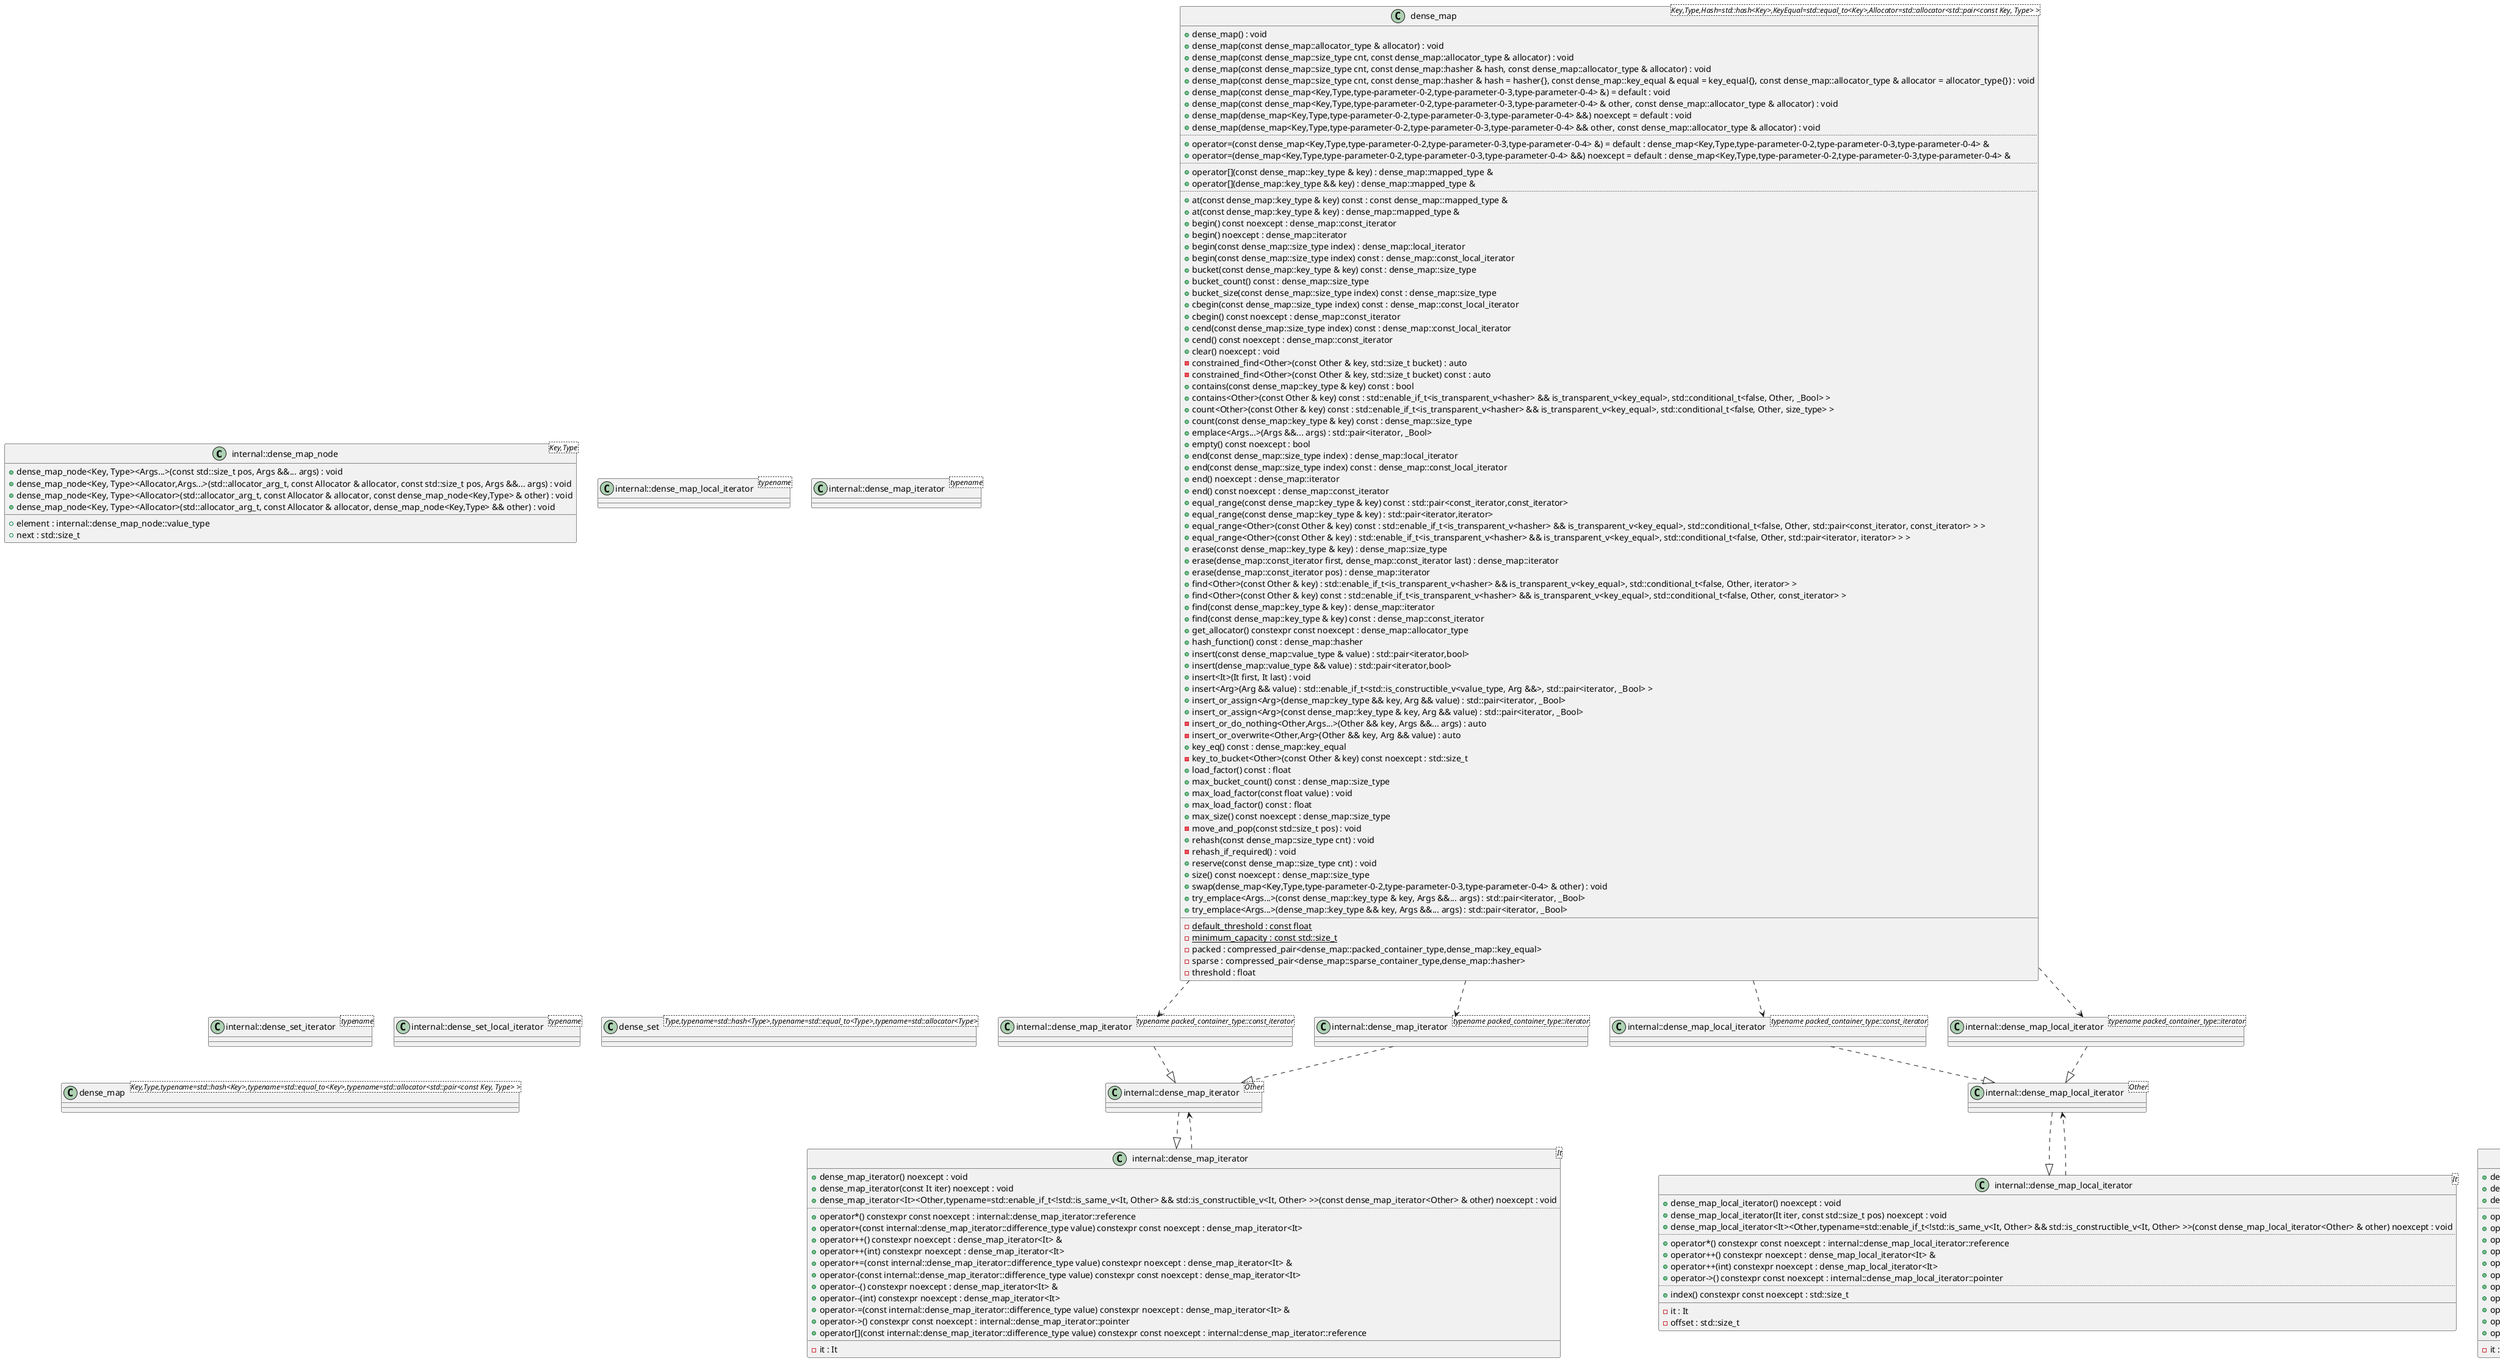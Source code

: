 @startuml
class "internal::dense_map_node<Key,Type>" as C_0001949040226502523653
class C_0001949040226502523653 [[https://github.com/skypjack/entt/blob/fef921132cae7588213d0f9bcd2fb9c8ffd8b7fc/src/entt/container/dense_map.hpp#L31{dense_map_node}]] {
+dense_map_node<Key, Type><Args...>(const std::size_t pos, Args &&... args) : void
+dense_map_node<Key, Type><Allocator,Args...>(std::allocator_arg_t, const Allocator & allocator, const std::size_t pos, Args &&... args) : void
+dense_map_node<Key, Type><Allocator>(std::allocator_arg_t, const Allocator & allocator, const dense_map_node<Key,Type> & other) : void
+dense_map_node<Key, Type><Allocator>(std::allocator_arg_t, const Allocator & allocator, dense_map_node<Key,Type> && other) : void
__
+element : internal::dense_map_node::value_type [[[https://github.com/skypjack/entt/blob/fef921132cae7588213d0f9bcd2fb9c8ffd8b7fc/src/entt/container/dense_map.hpp#L55{element}]]]
+next : std::size_t [[[https://github.com/skypjack/entt/blob/fef921132cae7588213d0f9bcd2fb9c8ffd8b7fc/src/entt/container/dense_map.hpp#L54{next}]]]
}
class "internal::dense_map_iterator<Other>" as C_0001376588142308052157
class C_0001376588142308052157 [[https://github.com/skypjack/entt/blob/fef921132cae7588213d0f9bcd2fb9c8ffd8b7fc/src/entt/container/dense_map.hpp#L59{dense_map_iterator}]] {
__
}
class "internal::dense_map_iterator<It>" as C_0000861079117123945586
class C_0000861079117123945586 [[https://github.com/skypjack/entt/blob/fef921132cae7588213d0f9bcd2fb9c8ffd8b7fc/src/entt/container/dense_map.hpp#L59{dense_map_iterator}]] {
+dense_map_iterator() noexcept : void [[[https://github.com/skypjack/entt/blob/fef921132cae7588213d0f9bcd2fb9c8ffd8b7fc/src/entt/container/dense_map.hpp#L73{dense_map_iterator}]]]
+dense_map_iterator(const It iter) noexcept : void [[[https://github.com/skypjack/entt/blob/fef921132cae7588213d0f9bcd2fb9c8ffd8b7fc/src/entt/container/dense_map.hpp#L76{dense_map_iterator}]]]
+dense_map_iterator<It><Other,typename=std::enable_if_t<!std::is_same_v<It, Other> && std::is_constructible_v<It, Other> >>(const dense_map_iterator<Other> & other) noexcept : void
..
+operator*() constexpr const noexcept : internal::dense_map_iterator::reference [[[https://github.com/skypjack/entt/blob/fef921132cae7588213d0f9bcd2fb9c8ffd8b7fc/src/entt/container/dense_map.hpp#L127{operator*}]]]
+operator+(const internal::dense_map_iterator::difference_type value) constexpr const noexcept : dense_map_iterator<It> [[[https://github.com/skypjack/entt/blob/fef921132cae7588213d0f9bcd2fb9c8ffd8b7fc/src/entt/container/dense_map.hpp#L106{operator+}]]]
+operator++() constexpr noexcept : dense_map_iterator<It> & [[[https://github.com/skypjack/entt/blob/fef921132cae7588213d0f9bcd2fb9c8ffd8b7fc/src/entt/container/dense_map.hpp#L83{operator++}]]]
+operator++(int) constexpr noexcept : dense_map_iterator<It> [[[https://github.com/skypjack/entt/blob/fef921132cae7588213d0f9bcd2fb9c8ffd8b7fc/src/entt/container/dense_map.hpp#L87{operator++}]]]
+operator+=(const internal::dense_map_iterator::difference_type value) constexpr noexcept : dense_map_iterator<It> & [[[https://github.com/skypjack/entt/blob/fef921132cae7588213d0f9bcd2fb9c8ffd8b7fc/src/entt/container/dense_map.hpp#L101{operator+=}]]]
+operator-(const internal::dense_map_iterator::difference_type value) constexpr const noexcept : dense_map_iterator<It> [[[https://github.com/skypjack/entt/blob/fef921132cae7588213d0f9bcd2fb9c8ffd8b7fc/src/entt/container/dense_map.hpp#L115{operator-}]]]
+operator--() constexpr noexcept : dense_map_iterator<It> & [[[https://github.com/skypjack/entt/blob/fef921132cae7588213d0f9bcd2fb9c8ffd8b7fc/src/entt/container/dense_map.hpp#L92{operator--}]]]
+operator--(int) constexpr noexcept : dense_map_iterator<It> [[[https://github.com/skypjack/entt/blob/fef921132cae7588213d0f9bcd2fb9c8ffd8b7fc/src/entt/container/dense_map.hpp#L96{operator--}]]]
+operator-=(const internal::dense_map_iterator::difference_type value) constexpr noexcept : dense_map_iterator<It> & [[[https://github.com/skypjack/entt/blob/fef921132cae7588213d0f9bcd2fb9c8ffd8b7fc/src/entt/container/dense_map.hpp#L111{operator-=}]]]
+operator->() constexpr const noexcept : internal::dense_map_iterator::pointer [[[https://github.com/skypjack/entt/blob/fef921132cae7588213d0f9bcd2fb9c8ffd8b7fc/src/entt/container/dense_map.hpp#L123{operator->}]]]
+operator[](const internal::dense_map_iterator::difference_type value) constexpr const noexcept : internal::dense_map_iterator::reference [[[https://github.com/skypjack/entt/blob/fef921132cae7588213d0f9bcd2fb9c8ffd8b7fc/src/entt/container/dense_map.hpp#L119{operator[]}]]]
__
-it : It [[[https://github.com/skypjack/entt/blob/fef921132cae7588213d0f9bcd2fb9c8ffd8b7fc/src/entt/container/dense_map.hpp#L141{it}]]]
}
class "internal::dense_map_local_iterator<Other>" as C_0000897312785691592656
class C_0000897312785691592656 [[https://github.com/skypjack/entt/blob/fef921132cae7588213d0f9bcd2fb9c8ffd8b7fc/src/entt/container/dense_map.hpp#L180{dense_map_local_iterator}]] {
__
}
class "internal::dense_map_local_iterator<It>" as C_0002151284549161307803
class C_0002151284549161307803 [[https://github.com/skypjack/entt/blob/fef921132cae7588213d0f9bcd2fb9c8ffd8b7fc/src/entt/container/dense_map.hpp#L180{dense_map_local_iterator}]] {
+dense_map_local_iterator() noexcept : void [[[https://github.com/skypjack/entt/blob/fef921132cae7588213d0f9bcd2fb9c8ffd8b7fc/src/entt/container/dense_map.hpp#L194{dense_map_local_iterator}]]]
+dense_map_local_iterator(It iter, const std::size_t pos) noexcept : void [[[https://github.com/skypjack/entt/blob/fef921132cae7588213d0f9bcd2fb9c8ffd8b7fc/src/entt/container/dense_map.hpp#L198{dense_map_local_iterator}]]]
+dense_map_local_iterator<It><Other,typename=std::enable_if_t<!std::is_same_v<It, Other> && std::is_constructible_v<It, Other> >>(const dense_map_local_iterator<Other> & other) noexcept : void
..
+operator*() constexpr const noexcept : internal::dense_map_local_iterator::reference [[[https://github.com/skypjack/entt/blob/fef921132cae7588213d0f9bcd2fb9c8ffd8b7fc/src/entt/container/dense_map.hpp#L220{operator*}]]]
+operator++() constexpr noexcept : dense_map_local_iterator<It> & [[[https://github.com/skypjack/entt/blob/fef921132cae7588213d0f9bcd2fb9c8ffd8b7fc/src/entt/container/dense_map.hpp#L207{operator++}]]]
+operator++(int) constexpr noexcept : dense_map_local_iterator<It> [[[https://github.com/skypjack/entt/blob/fef921132cae7588213d0f9bcd2fb9c8ffd8b7fc/src/entt/container/dense_map.hpp#L211{operator++}]]]
+operator->() constexpr const noexcept : internal::dense_map_local_iterator::pointer [[[https://github.com/skypjack/entt/blob/fef921132cae7588213d0f9bcd2fb9c8ffd8b7fc/src/entt/container/dense_map.hpp#L216{operator->}]]]
..
+index() constexpr const noexcept : std::size_t [[[https://github.com/skypjack/entt/blob/fef921132cae7588213d0f9bcd2fb9c8ffd8b7fc/src/entt/container/dense_map.hpp#L224{index}]]]
__
-it : It [[[https://github.com/skypjack/entt/blob/fef921132cae7588213d0f9bcd2fb9c8ffd8b7fc/src/entt/container/dense_map.hpp#L229{it}]]]
-offset : std::size_t [[[https://github.com/skypjack/entt/blob/fef921132cae7588213d0f9bcd2fb9c8ffd8b7fc/src/entt/container/dense_map.hpp#L230{offset}]]]
}
class "internal::dense_map_iterator<typename packed_container_type::const_iterator>" as C_0001653959084428336991
class C_0001653959084428336991 [[https://github.com/skypjack/entt/blob/fef921132cae7588213d0f9bcd2fb9c8ffd8b7fc/src/entt/container/dense_map.hpp#L59{dense_map_iterator}]] {
__
}
class "internal::dense_map_iterator<typename packed_container_type::iterator>" as C_0001467357144574951784
class C_0001467357144574951784 [[https://github.com/skypjack/entt/blob/fef921132cae7588213d0f9bcd2fb9c8ffd8b7fc/src/entt/container/dense_map.hpp#L59{dense_map_iterator}]] {
__
}
class "internal::dense_map_local_iterator<typename packed_container_type::const_iterator>" as C_0001059592200633017691
class C_0001059592200633017691 [[https://github.com/skypjack/entt/blob/fef921132cae7588213d0f9bcd2fb9c8ffd8b7fc/src/entt/container/dense_map.hpp#L180{dense_map_local_iterator}]] {
__
}
class "internal::dense_map_local_iterator<typename packed_container_type::iterator>" as C_0001333101687401183603
class C_0001333101687401183603 [[https://github.com/skypjack/entt/blob/fef921132cae7588213d0f9bcd2fb9c8ffd8b7fc/src/entt/container/dense_map.hpp#L180{dense_map_local_iterator}]] {
__
}
class "internal::dense_map_local_iterator<typename>" as C_0001638501202125067276
class C_0001638501202125067276 [[https://github.com/skypjack/entt/blob/fef921132cae7588213d0f9bcd2fb9c8ffd8b7fc/src/entt/container/dense_map.hpp#L182{dense_map_local_iterator}]] {
__
}
class "internal::dense_map_iterator<typename>" as C_0002138822504316417237
class C_0002138822504316417237 [[https://github.com/skypjack/entt/blob/fef921132cae7588213d0f9bcd2fb9c8ffd8b7fc/src/entt/container/dense_map.hpp#L61{dense_map_iterator}]] {
__
}
class "internal::dense_set_iterator<Other>" as C_0000049162385221685939
class C_0000049162385221685939 [[https://github.com/skypjack/entt/blob/fef921132cae7588213d0f9bcd2fb9c8ffd8b7fc/src/entt/container/dense_set.hpp#L30{dense_set_iterator}]] {
__
}
class "internal::dense_set_iterator<It>" as C_0002029187173053297188
class C_0002029187173053297188 [[https://github.com/skypjack/entt/blob/fef921132cae7588213d0f9bcd2fb9c8ffd8b7fc/src/entt/container/dense_set.hpp#L30{dense_set_iterator}]] {
+dense_set_iterator() noexcept : void [[[https://github.com/skypjack/entt/blob/fef921132cae7588213d0f9bcd2fb9c8ffd8b7fc/src/entt/container/dense_set.hpp#L41{dense_set_iterator}]]]
+dense_set_iterator(const It iter) noexcept : void [[[https://github.com/skypjack/entt/blob/fef921132cae7588213d0f9bcd2fb9c8ffd8b7fc/src/entt/container/dense_set.hpp#L44{dense_set_iterator}]]]
+dense_set_iterator<It><Other,typename=std::enable_if_t<!std::is_same_v<It, Other> && std::is_constructible_v<It, Other> >>(const dense_set_iterator<Other> & other) noexcept : void
..
+operator*() constexpr const noexcept : internal::dense_set_iterator::reference [[[https://github.com/skypjack/entt/blob/fef921132cae7588213d0f9bcd2fb9c8ffd8b7fc/src/entt/container/dense_set.hpp#L95{operator*}]]]
+operator+(const internal::dense_set_iterator::difference_type value) constexpr const noexcept : dense_set_iterator<It> [[[https://github.com/skypjack/entt/blob/fef921132cae7588213d0f9bcd2fb9c8ffd8b7fc/src/entt/container/dense_set.hpp#L74{operator+}]]]
+operator++() constexpr noexcept : dense_set_iterator<It> & [[[https://github.com/skypjack/entt/blob/fef921132cae7588213d0f9bcd2fb9c8ffd8b7fc/src/entt/container/dense_set.hpp#L51{operator++}]]]
+operator++(int) constexpr noexcept : dense_set_iterator<It> [[[https://github.com/skypjack/entt/blob/fef921132cae7588213d0f9bcd2fb9c8ffd8b7fc/src/entt/container/dense_set.hpp#L55{operator++}]]]
+operator+=(const internal::dense_set_iterator::difference_type value) constexpr noexcept : dense_set_iterator<It> & [[[https://github.com/skypjack/entt/blob/fef921132cae7588213d0f9bcd2fb9c8ffd8b7fc/src/entt/container/dense_set.hpp#L69{operator+=}]]]
+operator-(const internal::dense_set_iterator::difference_type value) constexpr const noexcept : dense_set_iterator<It> [[[https://github.com/skypjack/entt/blob/fef921132cae7588213d0f9bcd2fb9c8ffd8b7fc/src/entt/container/dense_set.hpp#L83{operator-}]]]
+operator--() constexpr noexcept : dense_set_iterator<It> & [[[https://github.com/skypjack/entt/blob/fef921132cae7588213d0f9bcd2fb9c8ffd8b7fc/src/entt/container/dense_set.hpp#L60{operator--}]]]
+operator--(int) constexpr noexcept : dense_set_iterator<It> [[[https://github.com/skypjack/entt/blob/fef921132cae7588213d0f9bcd2fb9c8ffd8b7fc/src/entt/container/dense_set.hpp#L64{operator--}]]]
+operator-=(const internal::dense_set_iterator::difference_type value) constexpr noexcept : dense_set_iterator<It> & [[[https://github.com/skypjack/entt/blob/fef921132cae7588213d0f9bcd2fb9c8ffd8b7fc/src/entt/container/dense_set.hpp#L79{operator-=}]]]
+operator->() constexpr const noexcept : internal::dense_set_iterator::pointer [[[https://github.com/skypjack/entt/blob/fef921132cae7588213d0f9bcd2fb9c8ffd8b7fc/src/entt/container/dense_set.hpp#L91{operator->}]]]
+operator[](const internal::dense_set_iterator::difference_type value) constexpr const noexcept : internal::dense_set_iterator::reference [[[https://github.com/skypjack/entt/blob/fef921132cae7588213d0f9bcd2fb9c8ffd8b7fc/src/entt/container/dense_set.hpp#L87{operator[]}]]]
__
-it : It [[[https://github.com/skypjack/entt/blob/fef921132cae7588213d0f9bcd2fb9c8ffd8b7fc/src/entt/container/dense_set.hpp#L109{it}]]]
}
class "internal::dense_set_local_iterator<Other>" as C_0000722665158129243283
class C_0000722665158129243283 [[https://github.com/skypjack/entt/blob/fef921132cae7588213d0f9bcd2fb9c8ffd8b7fc/src/entt/container/dense_set.hpp#L148{dense_set_local_iterator}]] {
__
}
class "internal::dense_set_local_iterator<It>" as C_0001736854889005654369
class C_0001736854889005654369 [[https://github.com/skypjack/entt/blob/fef921132cae7588213d0f9bcd2fb9c8ffd8b7fc/src/entt/container/dense_set.hpp#L148{dense_set_local_iterator}]] {
+dense_set_local_iterator() noexcept : void [[[https://github.com/skypjack/entt/blob/fef921132cae7588213d0f9bcd2fb9c8ffd8b7fc/src/entt/container/dense_set.hpp#L159{dense_set_local_iterator}]]]
+dense_set_local_iterator(It iter, const std::size_t pos) noexcept : void [[[https://github.com/skypjack/entt/blob/fef921132cae7588213d0f9bcd2fb9c8ffd8b7fc/src/entt/container/dense_set.hpp#L163{dense_set_local_iterator}]]]
+dense_set_local_iterator<It><Other,typename=std::enable_if_t<!std::is_same_v<It, Other> && std::is_constructible_v<It, Other> >>(const dense_set_local_iterator<Other> & other) noexcept : void
..
+operator*() constexpr const noexcept : internal::dense_set_local_iterator::reference [[[https://github.com/skypjack/entt/blob/fef921132cae7588213d0f9bcd2fb9c8ffd8b7fc/src/entt/container/dense_set.hpp#L185{operator*}]]]
+operator++() constexpr noexcept : dense_set_local_iterator<It> & [[[https://github.com/skypjack/entt/blob/fef921132cae7588213d0f9bcd2fb9c8ffd8b7fc/src/entt/container/dense_set.hpp#L172{operator++}]]]
+operator++(int) constexpr noexcept : dense_set_local_iterator<It> [[[https://github.com/skypjack/entt/blob/fef921132cae7588213d0f9bcd2fb9c8ffd8b7fc/src/entt/container/dense_set.hpp#L176{operator++}]]]
+operator->() constexpr const noexcept : internal::dense_set_local_iterator::pointer [[[https://github.com/skypjack/entt/blob/fef921132cae7588213d0f9bcd2fb9c8ffd8b7fc/src/entt/container/dense_set.hpp#L181{operator->}]]]
..
+index() constexpr const noexcept : std::size_t [[[https://github.com/skypjack/entt/blob/fef921132cae7588213d0f9bcd2fb9c8ffd8b7fc/src/entt/container/dense_set.hpp#L189{index}]]]
__
-it : It [[[https://github.com/skypjack/entt/blob/fef921132cae7588213d0f9bcd2fb9c8ffd8b7fc/src/entt/container/dense_set.hpp#L194{it}]]]
-offset : std::size_t [[[https://github.com/skypjack/entt/blob/fef921132cae7588213d0f9bcd2fb9c8ffd8b7fc/src/entt/container/dense_set.hpp#L195{offset}]]]
}
class "internal::dense_set_iterator<typename packed_container_type::const_iterator>" as C_0000560377495148252911
class C_0000560377495148252911 [[https://github.com/skypjack/entt/blob/fef921132cae7588213d0f9bcd2fb9c8ffd8b7fc/src/entt/container/dense_set.hpp#L30{dense_set_iterator}]] {
__
}
class "internal::dense_set_iterator<typename packed_container_type::iterator>" as C_0000152036747823538986
class C_0000152036747823538986 [[https://github.com/skypjack/entt/blob/fef921132cae7588213d0f9bcd2fb9c8ffd8b7fc/src/entt/container/dense_set.hpp#L30{dense_set_iterator}]] {
__
}
class "internal::dense_set_local_iterator<typename packed_container_type::const_iterator>" as C_0000412176680063565687
class C_0000412176680063565687 [[https://github.com/skypjack/entt/blob/fef921132cae7588213d0f9bcd2fb9c8ffd8b7fc/src/entt/container/dense_set.hpp#L148{dense_set_local_iterator}]] {
__
}
class "internal::dense_set_local_iterator<typename packed_container_type::iterator>" as C_0001477017809704643123
class C_0001477017809704643123 [[https://github.com/skypjack/entt/blob/fef921132cae7588213d0f9bcd2fb9c8ffd8b7fc/src/entt/container/dense_set.hpp#L148{dense_set_local_iterator}]] {
__
}
class "internal::dense_set_iterator<typename>" as C_0001565515217260524899
class C_0001565515217260524899 [[https://github.com/skypjack/entt/blob/fef921132cae7588213d0f9bcd2fb9c8ffd8b7fc/src/entt/container/dense_set.hpp#L32{dense_set_iterator}]] {
__
}
class "internal::dense_set_local_iterator<typename>" as C_0001656541682645832012
class C_0001656541682645832012 [[https://github.com/skypjack/entt/blob/fef921132cae7588213d0f9bcd2fb9c8ffd8b7fc/src/entt/container/dense_set.hpp#L150{dense_set_local_iterator}]] {
__
}
class "dense_map<Key,Type,Hash=std::hash<Key>,KeyEqual=std::equal_to<Key>,Allocator=std::allocator<std::pair<const Key, Type> >>" as C_0001073675684695097120
class C_0001073675684695097120 [[https://github.com/skypjack/entt/blob/fef921132cae7588213d0f9bcd2fb9c8ffd8b7fc/src/entt/container/dense_map.hpp#L264{dense_map}]] {
+dense_map() : void [[[https://github.com/skypjack/entt/blob/fef921132cae7588213d0f9bcd2fb9c8ffd8b7fc/src/entt/container/dense_map.hpp#L374{dense_map}]]]
+dense_map(const dense_map::allocator_type & allocator) : void [[[https://github.com/skypjack/entt/blob/fef921132cae7588213d0f9bcd2fb9c8ffd8b7fc/src/entt/container/dense_map.hpp#L381{dense_map}]]]
+dense_map(const dense_map::size_type cnt, const dense_map::allocator_type & allocator) : void [[[https://github.com/skypjack/entt/blob/fef921132cae7588213d0f9bcd2fb9c8ffd8b7fc/src/entt/container/dense_map.hpp#L390{dense_map}]]]
+dense_map(const dense_map::size_type cnt, const dense_map::hasher & hash, const dense_map::allocator_type & allocator) : void [[[https://github.com/skypjack/entt/blob/fef921132cae7588213d0f9bcd2fb9c8ffd8b7fc/src/entt/container/dense_map.hpp#L400{dense_map}]]]
+dense_map(const dense_map::size_type cnt, const dense_map::hasher & hash = hasher{}, const dense_map::key_equal & equal = key_equal{}, const dense_map::allocator_type & allocator = allocator_type{}) : void [[[https://github.com/skypjack/entt/blob/fef921132cae7588213d0f9bcd2fb9c8ffd8b7fc/src/entt/container/dense_map.hpp#L411{dense_map}]]]
+dense_map(const dense_map<Key,Type,type-parameter-0-2,type-parameter-0-3,type-parameter-0-4> &) = default : void [[[https://github.com/skypjack/entt/blob/fef921132cae7588213d0f9bcd2fb9c8ffd8b7fc/src/entt/container/dense_map.hpp#L419{dense_map}]]]
+dense_map(const dense_map<Key,Type,type-parameter-0-2,type-parameter-0-3,type-parameter-0-4> & other, const dense_map::allocator_type & allocator) : void [[[https://github.com/skypjack/entt/blob/fef921132cae7588213d0f9bcd2fb9c8ffd8b7fc/src/entt/container/dense_map.hpp#L426{dense_map}]]]
+dense_map(dense_map<Key,Type,type-parameter-0-2,type-parameter-0-3,type-parameter-0-4> &&) noexcept = default : void [[[https://github.com/skypjack/entt/blob/fef921132cae7588213d0f9bcd2fb9c8ffd8b7fc/src/entt/container/dense_map.hpp#L432{dense_map}]]]
+dense_map(dense_map<Key,Type,type-parameter-0-2,type-parameter-0-3,type-parameter-0-4> && other, const dense_map::allocator_type & allocator) : void [[[https://github.com/skypjack/entt/blob/fef921132cae7588213d0f9bcd2fb9c8ffd8b7fc/src/entt/container/dense_map.hpp#L439{dense_map}]]]
..
+operator=(const dense_map<Key,Type,type-parameter-0-2,type-parameter-0-3,type-parameter-0-4> &) = default : dense_map<Key,Type,type-parameter-0-2,type-parameter-0-3,type-parameter-0-4> & [[[https://github.com/skypjack/entt/blob/fef921132cae7588213d0f9bcd2fb9c8ffd8b7fc/src/entt/container/dense_map.hpp#L448{operator=}]]]
+operator=(dense_map<Key,Type,type-parameter-0-2,type-parameter-0-3,type-parameter-0-4> &&) noexcept = default : dense_map<Key,Type,type-parameter-0-2,type-parameter-0-3,type-parameter-0-4> & [[[https://github.com/skypjack/entt/blob/fef921132cae7588213d0f9bcd2fb9c8ffd8b7fc/src/entt/container/dense_map.hpp#L454{operator=}]]]
..
+operator[](const dense_map::key_type & key) : dense_map::mapped_type & [[[https://github.com/skypjack/entt/blob/fef921132cae7588213d0f9bcd2fb9c8ffd8b7fc/src/entt/container/dense_map.hpp#L738{operator[]}]]]
+operator[](dense_map::key_type && key) : dense_map::mapped_type & [[[https://github.com/skypjack/entt/blob/fef921132cae7588213d0f9bcd2fb9c8ffd8b7fc/src/entt/container/dense_map.hpp#L747{operator[]}]]]
..
+at(const dense_map::key_type & key) const : const dense_map::mapped_type & [[[https://github.com/skypjack/entt/blob/fef921132cae7588213d0f9bcd2fb9c8ffd8b7fc/src/entt/container/dense_map.hpp#L727{at}]]]
+at(const dense_map::key_type & key) : dense_map::mapped_type & [[[https://github.com/skypjack/entt/blob/fef921132cae7588213d0f9bcd2fb9c8ffd8b7fc/src/entt/container/dense_map.hpp#L720{at}]]]
+begin() const noexcept : dense_map::const_iterator [[[https://github.com/skypjack/entt/blob/fef921132cae7588213d0f9bcd2fb9c8ffd8b7fc/src/entt/container/dense_map.hpp#L477{begin}]]]
+begin() noexcept : dense_map::iterator [[[https://github.com/skypjack/entt/blob/fef921132cae7588213d0f9bcd2fb9c8ffd8b7fc/src/entt/container/dense_map.hpp#L482{begin}]]]
+begin(const dense_map::size_type index) : dense_map::local_iterator [[[https://github.com/skypjack/entt/blob/fef921132cae7588213d0f9bcd2fb9c8ffd8b7fc/src/entt/container/dense_map.hpp#L893{begin}]]]
+begin(const dense_map::size_type index) const : dense_map::const_local_iterator [[[https://github.com/skypjack/entt/blob/fef921132cae7588213d0f9bcd2fb9c8ffd8b7fc/src/entt/container/dense_map.hpp#L884{begin}]]]
+bucket(const dense_map::key_type & key) const : dense_map::size_type [[[https://github.com/skypjack/entt/blob/fef921132cae7588213d0f9bcd2fb9c8ffd8b7fc/src/entt/container/dense_map.hpp#L954{bucket}]]]
+bucket_count() const : dense_map::size_type [[[https://github.com/skypjack/entt/blob/fef921132cae7588213d0f9bcd2fb9c8ffd8b7fc/src/entt/container/dense_map.hpp#L928{bucket_count}]]]
+bucket_size(const dense_map::size_type index) const : dense_map::size_type [[[https://github.com/skypjack/entt/blob/fef921132cae7588213d0f9bcd2fb9c8ffd8b7fc/src/entt/container/dense_map.hpp#L945{bucket_size}]]]
+cbegin(const dense_map::size_type index) const : dense_map::const_local_iterator [[[https://github.com/skypjack/entt/blob/fef921132cae7588213d0f9bcd2fb9c8ffd8b7fc/src/entt/container/dense_map.hpp#L875{cbegin}]]]
+cbegin() const noexcept : dense_map::const_iterator [[[https://github.com/skypjack/entt/blob/fef921132cae7588213d0f9bcd2fb9c8ffd8b7fc/src/entt/container/dense_map.hpp#L472{cbegin}]]]
+cend(const dense_map::size_type index) const : dense_map::const_local_iterator [[[https://github.com/skypjack/entt/blob/fef921132cae7588213d0f9bcd2fb9c8ffd8b7fc/src/entt/container/dense_map.hpp#L902{cend}]]]
+cend() const noexcept : dense_map::const_iterator [[[https://github.com/skypjack/entt/blob/fef921132cae7588213d0f9bcd2fb9c8ffd8b7fc/src/entt/container/dense_map.hpp#L496{cend}]]]
+clear() noexcept : void [[[https://github.com/skypjack/entt/blob/fef921132cae7588213d0f9bcd2fb9c8ffd8b7fc/src/entt/container/dense_map.hpp#L535{clear}]]]
-constrained_find<Other>(const Other & key, std::size_t bucket) : auto
-constrained_find<Other>(const Other & key, std::size_t bucket) const : auto
+contains(const dense_map::key_type & key) const : bool [[[https://github.com/skypjack/entt/blob/fef921132cae7588213d0f9bcd2fb9c8ffd8b7fc/src/entt/container/dense_map.hpp#L853{contains}]]]
+contains<Other>(const Other & key) const : std::enable_if_t<is_transparent_v<hasher> && is_transparent_v<key_equal>, std::conditional_t<false, Other, _Bool> >
+count<Other>(const Other & key) const : std::enable_if_t<is_transparent_v<hasher> && is_transparent_v<key_equal>, std::conditional_t<false, Other, size_type> >
+count(const dense_map::key_type & key) const : dense_map::size_type [[[https://github.com/skypjack/entt/blob/fef921132cae7588213d0f9bcd2fb9c8ffd8b7fc/src/entt/container/dense_map.hpp#L756{count}]]]
+emplace<Args...>(Args &&... args) : std::pair<iterator, _Bool>
+empty() const noexcept : bool [[[https://github.com/skypjack/entt/blob/fef921132cae7588213d0f9bcd2fb9c8ffd8b7fc/src/entt/container/dense_map.hpp#L514{empty}]]]
+end(const dense_map::size_type index) : dense_map::local_iterator [[[https://github.com/skypjack/entt/blob/fef921132cae7588213d0f9bcd2fb9c8ffd8b7fc/src/entt/container/dense_map.hpp#L920{end}]]]
+end(const dense_map::size_type index) const : dense_map::const_local_iterator [[[https://github.com/skypjack/entt/blob/fef921132cae7588213d0f9bcd2fb9c8ffd8b7fc/src/entt/container/dense_map.hpp#L911{end}]]]
+end() noexcept : dense_map::iterator [[[https://github.com/skypjack/entt/blob/fef921132cae7588213d0f9bcd2fb9c8ffd8b7fc/src/entt/container/dense_map.hpp#L506{end}]]]
+end() const noexcept : dense_map::const_iterator [[[https://github.com/skypjack/entt/blob/fef921132cae7588213d0f9bcd2fb9c8ffd8b7fc/src/entt/container/dense_map.hpp#L501{end}]]]
+equal_range(const dense_map::key_type & key) const : std::pair<const_iterator,const_iterator> [[[https://github.com/skypjack/entt/blob/fef921132cae7588213d0f9bcd2fb9c8ffd8b7fc/src/entt/container/dense_map.hpp#L820{equal_range}]]]
+equal_range(const dense_map::key_type & key) : std::pair<iterator,iterator> [[[https://github.com/skypjack/entt/blob/fef921132cae7588213d0f9bcd2fb9c8ffd8b7fc/src/entt/container/dense_map.hpp#L814{equal_range}]]]
+equal_range<Other>(const Other & key) const : std::enable_if_t<is_transparent_v<hasher> && is_transparent_v<key_equal>, std::conditional_t<false, Other, std::pair<const_iterator, const_iterator> > >
+equal_range<Other>(const Other & key) : std::enable_if_t<is_transparent_v<hasher> && is_transparent_v<key_equal>, std::conditional_t<false, Other, std::pair<iterator, iterator> > >
+erase(const dense_map::key_type & key) : dense_map::size_type [[[https://github.com/skypjack/entt/blob/fef921132cae7588213d0f9bcd2fb9c8ffd8b7fc/src/entt/container/dense_map.hpp#L691{erase}]]]
+erase(dense_map::const_iterator first, dense_map::const_iterator last) : dense_map::iterator [[[https://github.com/skypjack/entt/blob/fef921132cae7588213d0f9bcd2fb9c8ffd8b7fc/src/entt/container/dense_map.hpp#L676{erase}]]]
+erase(dense_map::const_iterator pos) : dense_map::iterator [[[https://github.com/skypjack/entt/blob/fef921132cae7588213d0f9bcd2fb9c8ffd8b7fc/src/entt/container/dense_map.hpp#L664{erase}]]]
+find<Other>(const Other & key) : std::enable_if_t<is_transparent_v<hasher> && is_transparent_v<key_equal>, std::conditional_t<false, Other, iterator> >
+find<Other>(const Other & key) const : std::enable_if_t<is_transparent_v<hasher> && is_transparent_v<key_equal>, std::conditional_t<false, Other, const_iterator> >
+find(const dense_map::key_type & key) : dense_map::iterator [[[https://github.com/skypjack/entt/blob/fef921132cae7588213d0f9bcd2fb9c8ffd8b7fc/src/entt/container/dense_map.hpp#L778{find}]]]
+find(const dense_map::key_type & key) const : dense_map::const_iterator [[[https://github.com/skypjack/entt/blob/fef921132cae7588213d0f9bcd2fb9c8ffd8b7fc/src/entt/container/dense_map.hpp#L783{find}]]]
+get_allocator() constexpr const noexcept : dense_map::allocator_type [[[https://github.com/skypjack/entt/blob/fef921132cae7588213d0f9bcd2fb9c8ffd8b7fc/src/entt/container/dense_map.hpp#L460{get_allocator}]]]
+hash_function() const : dense_map::hasher [[[https://github.com/skypjack/entt/blob/fef921132cae7588213d0f9bcd2fb9c8ffd8b7fc/src/entt/container/dense_map.hpp#L1022{hash_function}]]]
+insert(const dense_map::value_type & value) : std::pair<iterator,bool> [[[https://github.com/skypjack/entt/blob/fef921132cae7588213d0f9bcd2fb9c8ffd8b7fc/src/entt/container/dense_map.hpp#L548{insert}]]]
+insert(dense_map::value_type && value) : std::pair<iterator,bool> [[[https://github.com/skypjack/entt/blob/fef921132cae7588213d0f9bcd2fb9c8ffd8b7fc/src/entt/container/dense_map.hpp#L553{insert}]]]
+insert<It>(It first, It last) : void
+insert<Arg>(Arg && value) : std::enable_if_t<std::is_constructible_v<value_type, Arg &&>, std::pair<iterator, _Bool> >
+insert_or_assign<Arg>(dense_map::key_type && key, Arg && value) : std::pair<iterator, _Bool>
+insert_or_assign<Arg>(const dense_map::key_type & key, Arg && value) : std::pair<iterator, _Bool>
-insert_or_do_nothing<Other,Args...>(Other && key, Args &&... args) : auto
-insert_or_overwrite<Other,Arg>(Other && key, Arg && value) : auto
+key_eq() const : dense_map::key_equal [[[https://github.com/skypjack/entt/blob/fef921132cae7588213d0f9bcd2fb9c8ffd8b7fc/src/entt/container/dense_map.hpp#L1030{key_eq}]]]
-key_to_bucket<Other>(const Other & key) const noexcept : std::size_t
+load_factor() const : float [[[https://github.com/skypjack/entt/blob/fef921132cae7588213d0f9bcd2fb9c8ffd8b7fc/src/entt/container/dense_map.hpp#L962{load_factor}]]]
+max_bucket_count() const : dense_map::size_type [[[https://github.com/skypjack/entt/blob/fef921132cae7588213d0f9bcd2fb9c8ffd8b7fc/src/entt/container/dense_map.hpp#L936{max_bucket_count}]]]
+max_load_factor(const float value) : void [[[https://github.com/skypjack/entt/blob/fef921132cae7588213d0f9bcd2fb9c8ffd8b7fc/src/entt/container/dense_map.hpp#L978{max_load_factor}]]]
+max_load_factor() const : float [[[https://github.com/skypjack/entt/blob/fef921132cae7588213d0f9bcd2fb9c8ffd8b7fc/src/entt/container/dense_map.hpp#L970{max_load_factor}]]]
+max_size() const noexcept : dense_map::size_type [[[https://github.com/skypjack/entt/blob/fef921132cae7588213d0f9bcd2fb9c8ffd8b7fc/src/entt/container/dense_map.hpp#L530{max_size}]]]
-move_and_pop(const std::size_t pos) : void [[[https://github.com/skypjack/entt/blob/fef921132cae7588213d0f9bcd2fb9c8ffd8b7fc/src/entt/container/dense_map.hpp#L332{move_and_pop}]]]
+rehash(const dense_map::size_type cnt) : void [[[https://github.com/skypjack/entt/blob/fef921132cae7588213d0f9bcd2fb9c8ffd8b7fc/src/entt/container/dense_map.hpp#L989{rehash}]]]
-rehash_if_required() : void [[[https://github.com/skypjack/entt/blob/fef921132cae7588213d0f9bcd2fb9c8ffd8b7fc/src/entt/container/dense_map.hpp#L343{rehash_if_required}]]]
+reserve(const dense_map::size_type cnt) : void [[[https://github.com/skypjack/entt/blob/fef921132cae7588213d0f9bcd2fb9c8ffd8b7fc/src/entt/container/dense_map.hpp#L1013{reserve}]]]
+size() const noexcept : dense_map::size_type [[[https://github.com/skypjack/entt/blob/fef921132cae7588213d0f9bcd2fb9c8ffd8b7fc/src/entt/container/dense_map.hpp#L522{size}]]]
+swap(dense_map<Key,Type,type-parameter-0-2,type-parameter-0-3,type-parameter-0-4> & other) : void [[[https://github.com/skypjack/entt/blob/fef921132cae7588213d0f9bcd2fb9c8ffd8b7fc/src/entt/container/dense_map.hpp#L708{swap}]]]
+try_emplace<Args...>(const dense_map::key_type & key, Args &&... args) : std::pair<iterator, _Bool>
+try_emplace<Args...>(dense_map::key_type && key, Args &&... args) : std::pair<iterator, _Bool>
__
{static} -default_threshold : const float [[[https://github.com/skypjack/entt/blob/fef921132cae7588213d0f9bcd2fb9c8ffd8b7fc/src/entt/container/dense_map.hpp#L265{default_threshold}]]]
{static} -minimum_capacity : const std::size_t [[[https://github.com/skypjack/entt/blob/fef921132cae7588213d0f9bcd2fb9c8ffd8b7fc/src/entt/container/dense_map.hpp#L266{minimum_capacity}]]]
-packed : compressed_pair<dense_map::packed_container_type,dense_map::key_equal> [[[https://github.com/skypjack/entt/blob/fef921132cae7588213d0f9bcd2fb9c8ffd8b7fc/src/entt/container/dense_map.hpp#L1036{packed}]]]
-sparse : compressed_pair<dense_map::sparse_container_type,dense_map::hasher> [[[https://github.com/skypjack/entt/blob/fef921132cae7588213d0f9bcd2fb9c8ffd8b7fc/src/entt/container/dense_map.hpp#L1035{sparse}]]]
-threshold : float [[[https://github.com/skypjack/entt/blob/fef921132cae7588213d0f9bcd2fb9c8ffd8b7fc/src/entt/container/dense_map.hpp#L1037{threshold}]]]
}
class "dense_set<Type,typename=std::hash<Type>,typename=std::equal_to<Type>,typename=std::allocator<Type>>" as C_0002013462517635721608
class C_0002013462517635721608 [[https://github.com/skypjack/entt/blob/fef921132cae7588213d0f9bcd2fb9c8ffd8b7fc/src/entt/container/fwd.hpp#L22{dense_set}]] {
__
}
class "dense_map<Key,Type,typename=std::hash<Key>,typename=std::equal_to<Key>,typename=std::allocator<std::pair<const Key, Type> >>" as C_0002133693157975512401
class C_0002133693157975512401 [[https://github.com/skypjack/entt/blob/fef921132cae7588213d0f9bcd2fb9c8ffd8b7fc/src/entt/container/fwd.hpp#L15{dense_map}]] {
__
}
class "dense_set<Type,Hash=std::hash<Type>,KeyEqual=std::equal_to<Type>,Allocator=std::allocator<Type>>" as C_0001428356275870265271
class C_0001428356275870265271 [[https://github.com/skypjack/entt/blob/fef921132cae7588213d0f9bcd2fb9c8ffd8b7fc/src/entt/container/dense_set.hpp#L228{dense_set}]] {
+dense_set() : void [[[https://github.com/skypjack/entt/blob/fef921132cae7588213d0f9bcd2fb9c8ffd8b7fc/src/entt/container/dense_set.hpp#L320{dense_set}]]]
+dense_set(const dense_set::allocator_type & allocator) : void [[[https://github.com/skypjack/entt/blob/fef921132cae7588213d0f9bcd2fb9c8ffd8b7fc/src/entt/container/dense_set.hpp#L327{dense_set}]]]
+dense_set(const dense_set::size_type cnt, const dense_set::allocator_type & allocator) : void [[[https://github.com/skypjack/entt/blob/fef921132cae7588213d0f9bcd2fb9c8ffd8b7fc/src/entt/container/dense_set.hpp#L336{dense_set}]]]
+dense_set(const dense_set::size_type cnt, const dense_set::hasher & hash, const dense_set::allocator_type & allocator) : void [[[https://github.com/skypjack/entt/blob/fef921132cae7588213d0f9bcd2fb9c8ffd8b7fc/src/entt/container/dense_set.hpp#L346{dense_set}]]]
+dense_set(const dense_set::size_type cnt, const dense_set::hasher & hash = hasher{}, const dense_set::key_equal & equal = key_equal{}, const dense_set::allocator_type & allocator = allocator_type{}) : void [[[https://github.com/skypjack/entt/blob/fef921132cae7588213d0f9bcd2fb9c8ffd8b7fc/src/entt/container/dense_set.hpp#L357{dense_set}]]]
+dense_set(const dense_set<Type,type-parameter-0-1,type-parameter-0-2,type-parameter-0-3> &) = default : void [[[https://github.com/skypjack/entt/blob/fef921132cae7588213d0f9bcd2fb9c8ffd8b7fc/src/entt/container/dense_set.hpp#L365{dense_set}]]]
+dense_set(const dense_set<Type,type-parameter-0-1,type-parameter-0-2,type-parameter-0-3> & other, const dense_set::allocator_type & allocator) : void [[[https://github.com/skypjack/entt/blob/fef921132cae7588213d0f9bcd2fb9c8ffd8b7fc/src/entt/container/dense_set.hpp#L372{dense_set}]]]
+dense_set(dense_set<Type,type-parameter-0-1,type-parameter-0-2,type-parameter-0-3> &&) noexcept = default : void [[[https://github.com/skypjack/entt/blob/fef921132cae7588213d0f9bcd2fb9c8ffd8b7fc/src/entt/container/dense_set.hpp#L378{dense_set}]]]
+dense_set(dense_set<Type,type-parameter-0-1,type-parameter-0-2,type-parameter-0-3> && other, const dense_set::allocator_type & allocator) : void [[[https://github.com/skypjack/entt/blob/fef921132cae7588213d0f9bcd2fb9c8ffd8b7fc/src/entt/container/dense_set.hpp#L385{dense_set}]]]
..
+operator=(const dense_set<Type,type-parameter-0-1,type-parameter-0-2,type-parameter-0-3> &) = default : dense_set<Type,type-parameter-0-1,type-parameter-0-2,type-parameter-0-3> & [[[https://github.com/skypjack/entt/blob/fef921132cae7588213d0f9bcd2fb9c8ffd8b7fc/src/entt/container/dense_set.hpp#L394{operator=}]]]
+operator=(dense_set<Type,type-parameter-0-1,type-parameter-0-2,type-parameter-0-3> &&) noexcept = default : dense_set<Type,type-parameter-0-1,type-parameter-0-2,type-parameter-0-3> & [[[https://github.com/skypjack/entt/blob/fef921132cae7588213d0f9bcd2fb9c8ffd8b7fc/src/entt/container/dense_set.hpp#L400{operator=}]]]
..
+begin() const noexcept : dense_set::const_iterator [[[https://github.com/skypjack/entt/blob/fef921132cae7588213d0f9bcd2fb9c8ffd8b7fc/src/entt/container/dense_set.hpp#L423{begin}]]]
+begin() noexcept : dense_set::iterator [[[https://github.com/skypjack/entt/blob/fef921132cae7588213d0f9bcd2fb9c8ffd8b7fc/src/entt/container/dense_set.hpp#L428{begin}]]]
+begin(const dense_set::size_type index) : dense_set::local_iterator [[[https://github.com/skypjack/entt/blob/fef921132cae7588213d0f9bcd2fb9c8ffd8b7fc/src/entt/container/dense_set.hpp#L746{begin}]]]
+begin(const dense_set::size_type index) const : dense_set::const_local_iterator [[[https://github.com/skypjack/entt/blob/fef921132cae7588213d0f9bcd2fb9c8ffd8b7fc/src/entt/container/dense_set.hpp#L737{begin}]]]
+bucket(const dense_set::value_type & value) const : dense_set::size_type [[[https://github.com/skypjack/entt/blob/fef921132cae7588213d0f9bcd2fb9c8ffd8b7fc/src/entt/container/dense_set.hpp#L807{bucket}]]]
+bucket_count() const : dense_set::size_type [[[https://github.com/skypjack/entt/blob/fef921132cae7588213d0f9bcd2fb9c8ffd8b7fc/src/entt/container/dense_set.hpp#L781{bucket_count}]]]
+bucket_size(const dense_set::size_type index) const : dense_set::size_type [[[https://github.com/skypjack/entt/blob/fef921132cae7588213d0f9bcd2fb9c8ffd8b7fc/src/entt/container/dense_set.hpp#L798{bucket_size}]]]
+cbegin() const noexcept : dense_set::const_iterator [[[https://github.com/skypjack/entt/blob/fef921132cae7588213d0f9bcd2fb9c8ffd8b7fc/src/entt/container/dense_set.hpp#L418{cbegin}]]]
+cbegin(const dense_set::size_type index) const : dense_set::const_local_iterator [[[https://github.com/skypjack/entt/blob/fef921132cae7588213d0f9bcd2fb9c8ffd8b7fc/src/entt/container/dense_set.hpp#L728{cbegin}]]]
+cend() const noexcept : dense_set::const_iterator [[[https://github.com/skypjack/entt/blob/fef921132cae7588213d0f9bcd2fb9c8ffd8b7fc/src/entt/container/dense_set.hpp#L442{cend}]]]
+cend(const dense_set::size_type index) const : dense_set::const_local_iterator [[[https://github.com/skypjack/entt/blob/fef921132cae7588213d0f9bcd2fb9c8ffd8b7fc/src/entt/container/dense_set.hpp#L755{cend}]]]
+clear() noexcept : void [[[https://github.com/skypjack/entt/blob/fef921132cae7588213d0f9bcd2fb9c8ffd8b7fc/src/entt/container/dense_set.hpp#L481{clear}]]]
-constrained_find<Other>(const Other & value, std::size_t bucket) const : auto
-constrained_find<Other>(const Other & value, std::size_t bucket) : auto
+contains<Other>(const Other & value) const : std::enable_if_t<is_transparent_v<hasher> && is_transparent_v<key_equal>, std::conditional_t<false, Other, _Bool> >
+contains(const dense_set::value_type & value) const : bool [[[https://github.com/skypjack/entt/blob/fef921132cae7588213d0f9bcd2fb9c8ffd8b7fc/src/entt/container/dense_set.hpp#L706{contains}]]]
+count(const dense_set::value_type & key) const : dense_set::size_type [[[https://github.com/skypjack/entt/blob/fef921132cae7588213d0f9bcd2fb9c8ffd8b7fc/src/entt/container/dense_set.hpp#L610{count}]]]
+count<Other>(const Other & key) const : std::enable_if_t<is_transparent_v<hasher> && is_transparent_v<key_equal>, std::conditional_t<false, Other, size_type> >
+emplace<Args...>(Args &&... args) : std::pair<iterator, _Bool>
+empty() const noexcept : bool [[[https://github.com/skypjack/entt/blob/fef921132cae7588213d0f9bcd2fb9c8ffd8b7fc/src/entt/container/dense_set.hpp#L460{empty}]]]
+end() const noexcept : dense_set::const_iterator [[[https://github.com/skypjack/entt/blob/fef921132cae7588213d0f9bcd2fb9c8ffd8b7fc/src/entt/container/dense_set.hpp#L447{end}]]]
+end() noexcept : dense_set::iterator [[[https://github.com/skypjack/entt/blob/fef921132cae7588213d0f9bcd2fb9c8ffd8b7fc/src/entt/container/dense_set.hpp#L452{end}]]]
+end(const dense_set::size_type index) : dense_set::local_iterator [[[https://github.com/skypjack/entt/blob/fef921132cae7588213d0f9bcd2fb9c8ffd8b7fc/src/entt/container/dense_set.hpp#L773{end}]]]
+end(const dense_set::size_type index) const : dense_set::const_local_iterator [[[https://github.com/skypjack/entt/blob/fef921132cae7588213d0f9bcd2fb9c8ffd8b7fc/src/entt/container/dense_set.hpp#L764{end}]]]
+equal_range<Other>(const Other & value) const : std::enable_if_t<is_transparent_v<hasher> && is_transparent_v<key_equal>, std::conditional_t<false, Other, std::pair<const_iterator, const_iterator> > >
+equal_range(const dense_set::value_type & value) : std::pair<iterator,iterator> [[[https://github.com/skypjack/entt/blob/fef921132cae7588213d0f9bcd2fb9c8ffd8b7fc/src/entt/container/dense_set.hpp#L667{equal_range}]]]
+equal_range(const dense_set::value_type & value) const : std::pair<const_iterator,const_iterator> [[[https://github.com/skypjack/entt/blob/fef921132cae7588213d0f9bcd2fb9c8ffd8b7fc/src/entt/container/dense_set.hpp#L673{equal_range}]]]
+equal_range<Other>(const Other & value) : std::enable_if_t<is_transparent_v<hasher> && is_transparent_v<key_equal>, std::conditional_t<false, Other, std::pair<iterator, iterator> > >
+erase(const dense_set::value_type & value) : dense_set::size_type [[[https://github.com/skypjack/entt/blob/fef921132cae7588213d0f9bcd2fb9c8ffd8b7fc/src/entt/container/dense_set.hpp#L581{erase}]]]
+erase(dense_set::const_iterator first, dense_set::const_iterator last) : dense_set::iterator [[[https://github.com/skypjack/entt/blob/fef921132cae7588213d0f9bcd2fb9c8ffd8b7fc/src/entt/container/dense_set.hpp#L566{erase}]]]
+erase(dense_set::const_iterator pos) : dense_set::iterator [[[https://github.com/skypjack/entt/blob/fef921132cae7588213d0f9bcd2fb9c8ffd8b7fc/src/entt/container/dense_set.hpp#L554{erase}]]]
+find<Other>(const Other & value) const : std::enable_if_t<is_transparent_v<hasher> && is_transparent_v<key_equal>, std::conditional_t<false, Other, const_iterator> >
+find<Other>(const Other & value) : std::enable_if_t<is_transparent_v<hasher> && is_transparent_v<key_equal>, std::conditional_t<false, Other, iterator> >
+find(const dense_set::value_type & value) const : dense_set::const_iterator [[[https://github.com/skypjack/entt/blob/fef921132cae7588213d0f9bcd2fb9c8ffd8b7fc/src/entt/container/dense_set.hpp#L637{find}]]]
+find(const dense_set::value_type & value) : dense_set::iterator [[[https://github.com/skypjack/entt/blob/fef921132cae7588213d0f9bcd2fb9c8ffd8b7fc/src/entt/container/dense_set.hpp#L632{find}]]]
+get_allocator() constexpr const noexcept : dense_set::allocator_type [[[https://github.com/skypjack/entt/blob/fef921132cae7588213d0f9bcd2fb9c8ffd8b7fc/src/entt/container/dense_set.hpp#L406{get_allocator}]]]
+hash_function() const : dense_set::hasher [[[https://github.com/skypjack/entt/blob/fef921132cae7588213d0f9bcd2fb9c8ffd8b7fc/src/entt/container/dense_set.hpp#L875{hash_function}]]]
+insert(const dense_set::value_type & value) : std::pair<iterator,bool> [[[https://github.com/skypjack/entt/blob/fef921132cae7588213d0f9bcd2fb9c8ffd8b7fc/src/entt/container/dense_set.hpp#L494{insert}]]]
+insert(dense_set::value_type && value) : std::pair<iterator,bool> [[[https://github.com/skypjack/entt/blob/fef921132cae7588213d0f9bcd2fb9c8ffd8b7fc/src/entt/container/dense_set.hpp#L499{insert}]]]
+insert<It>(It first, It last) : void
-insert_or_do_nothing<Other>(Other && value) : auto
+key_eq() const : dense_set::key_equal [[[https://github.com/skypjack/entt/blob/fef921132cae7588213d0f9bcd2fb9c8ffd8b7fc/src/entt/container/dense_set.hpp#L883{key_eq}]]]
+load_factor() const : float [[[https://github.com/skypjack/entt/blob/fef921132cae7588213d0f9bcd2fb9c8ffd8b7fc/src/entt/container/dense_set.hpp#L815{load_factor}]]]
+max_bucket_count() const : dense_set::size_type [[[https://github.com/skypjack/entt/blob/fef921132cae7588213d0f9bcd2fb9c8ffd8b7fc/src/entt/container/dense_set.hpp#L789{max_bucket_count}]]]
+max_load_factor(const float value) : void [[[https://github.com/skypjack/entt/blob/fef921132cae7588213d0f9bcd2fb9c8ffd8b7fc/src/entt/container/dense_set.hpp#L831{max_load_factor}]]]
+max_load_factor() const : float [[[https://github.com/skypjack/entt/blob/fef921132cae7588213d0f9bcd2fb9c8ffd8b7fc/src/entt/container/dense_set.hpp#L823{max_load_factor}]]]
+max_size() const noexcept : dense_set::size_type [[[https://github.com/skypjack/entt/blob/fef921132cae7588213d0f9bcd2fb9c8ffd8b7fc/src/entt/container/dense_set.hpp#L476{max_size}]]]
-move_and_pop(const std::size_t pos) : void [[[https://github.com/skypjack/entt/blob/fef921132cae7588213d0f9bcd2fb9c8ffd8b7fc/src/entt/container/dense_set.hpp#L280{move_and_pop}]]]
+rehash(const dense_set::size_type cnt) : void [[[https://github.com/skypjack/entt/blob/fef921132cae7588213d0f9bcd2fb9c8ffd8b7fc/src/entt/container/dense_set.hpp#L842{rehash}]]]
-rehash_if_required() : void [[[https://github.com/skypjack/entt/blob/fef921132cae7588213d0f9bcd2fb9c8ffd8b7fc/src/entt/container/dense_set.hpp#L291{rehash_if_required}]]]
+reserve(const dense_set::size_type cnt) : void [[[https://github.com/skypjack/entt/blob/fef921132cae7588213d0f9bcd2fb9c8ffd8b7fc/src/entt/container/dense_set.hpp#L866{reserve}]]]
+size() const noexcept : dense_set::size_type [[[https://github.com/skypjack/entt/blob/fef921132cae7588213d0f9bcd2fb9c8ffd8b7fc/src/entt/container/dense_set.hpp#L468{size}]]]
+swap(dense_set<Type,type-parameter-0-1,type-parameter-0-2,type-parameter-0-3> & other) : void [[[https://github.com/skypjack/entt/blob/fef921132cae7588213d0f9bcd2fb9c8ffd8b7fc/src/entt/container/dense_set.hpp#L598{swap}]]]
-value_to_bucket<Other>(const Other & value) const noexcept : std::size_t
__
{static} -default_threshold : const float [[[https://github.com/skypjack/entt/blob/fef921132cae7588213d0f9bcd2fb9c8ffd8b7fc/src/entt/container/dense_set.hpp#L229{default_threshold}]]]
{static} -minimum_capacity : const std::size_t [[[https://github.com/skypjack/entt/blob/fef921132cae7588213d0f9bcd2fb9c8ffd8b7fc/src/entt/container/dense_set.hpp#L230{minimum_capacity}]]]
-packed : compressed_pair<dense_set::packed_container_type,dense_set::key_equal> [[[https://github.com/skypjack/entt/blob/fef921132cae7588213d0f9bcd2fb9c8ffd8b7fc/src/entt/container/dense_set.hpp#L889{packed}]]]
-sparse : compressed_pair<dense_set::sparse_container_type,dense_set::hasher> [[[https://github.com/skypjack/entt/blob/fef921132cae7588213d0f9bcd2fb9c8ffd8b7fc/src/entt/container/dense_set.hpp#L888{sparse}]]]
-threshold : float [[[https://github.com/skypjack/entt/blob/fef921132cae7588213d0f9bcd2fb9c8ffd8b7fc/src/entt/container/dense_set.hpp#L890{threshold}]]]
}
C_0001376588142308052157 ..|> C_0000861079117123945586
C_0000861079117123945586 ..> C_0001376588142308052157
C_0000897312785691592656 ..|> C_0002151284549161307803
C_0002151284549161307803 ..> C_0000897312785691592656
C_0001653959084428336991 ..|> C_0001376588142308052157
C_0001467357144574951784 ..|> C_0001376588142308052157
C_0001059592200633017691 ..|> C_0000897312785691592656
C_0001333101687401183603 ..|> C_0000897312785691592656
C_0000049162385221685939 ..|> C_0002029187173053297188
C_0002029187173053297188 ..> C_0000049162385221685939
C_0000722665158129243283 ..|> C_0001736854889005654369
C_0001736854889005654369 ..> C_0000722665158129243283
C_0000560377495148252911 ..|> C_0000049162385221685939
C_0000152036747823538986 ..|> C_0000049162385221685939
C_0000412176680063565687 ..|> C_0000722665158129243283
C_0001477017809704643123 ..|> C_0000722665158129243283
C_0001073675684695097120 ..> C_0001653959084428336991
C_0001073675684695097120 ..> C_0001467357144574951784
C_0001073675684695097120 ..> C_0001059592200633017691
C_0001073675684695097120 ..> C_0001333101687401183603
C_0001428356275870265271 ..> C_0000560377495148252911
C_0001428356275870265271 ..> C_0000152036747823538986
C_0001428356275870265271 ..> C_0000412176680063565687
C_0001428356275870265271 ..> C_0001477017809704643123

'Generated with clang-uml, version 0.3.7-36-g13ea67c
'LLVM version Ubuntu clang version 15.0.6
@enduml
